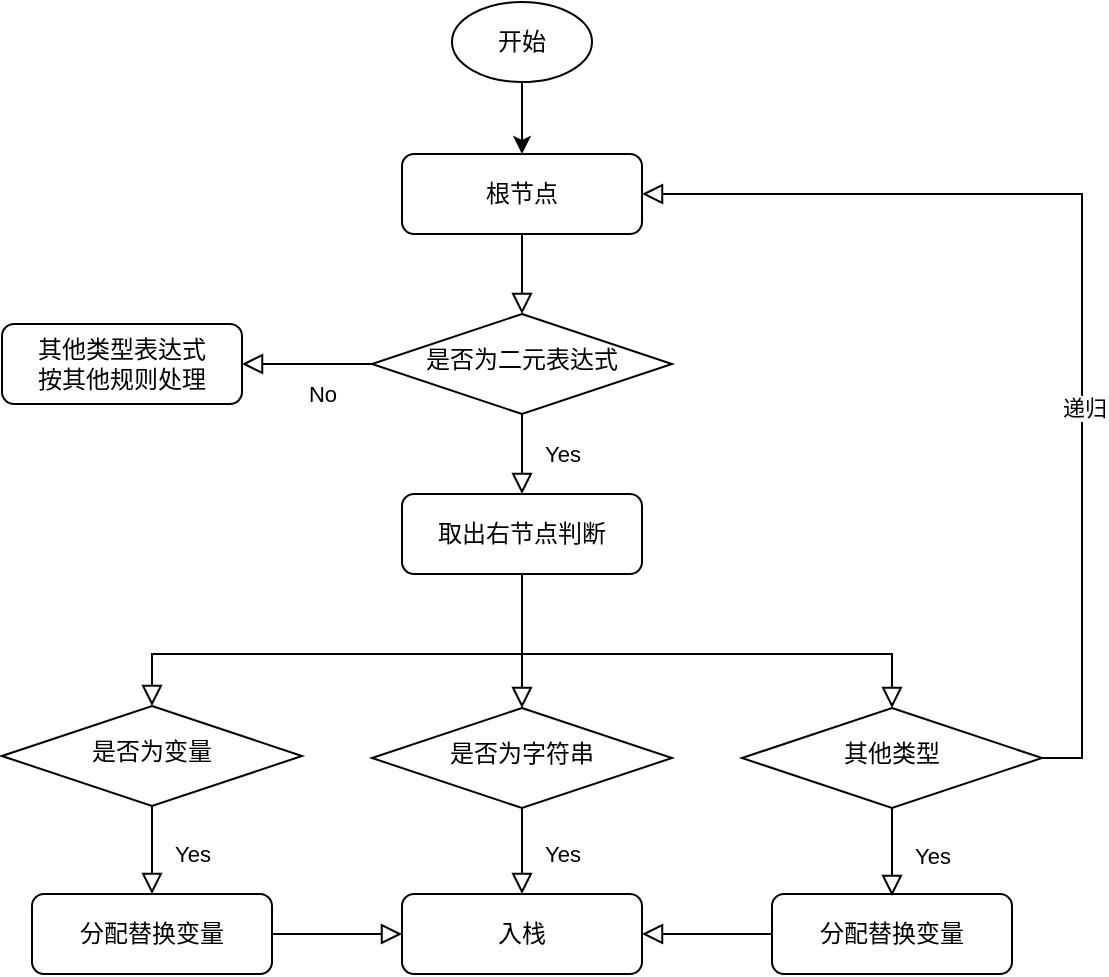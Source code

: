 <mxfile version="20.8.19" type="github">
  <diagram id="C5RBs43oDa-KdzZeNtuy" name="Page-1">
    <mxGraphModel dx="1426" dy="569" grid="0" gridSize="10" guides="1" tooltips="1" connect="1" arrows="1" fold="1" page="0" pageScale="1" pageWidth="827" pageHeight="1169" math="0" shadow="0">
      <root>
        <mxCell id="WIyWlLk6GJQsqaUBKTNV-0" />
        <mxCell id="WIyWlLk6GJQsqaUBKTNV-1" parent="WIyWlLk6GJQsqaUBKTNV-0" />
        <mxCell id="WIyWlLk6GJQsqaUBKTNV-2" value="" style="rounded=0;html=1;jettySize=auto;orthogonalLoop=1;fontSize=11;endArrow=block;endFill=0;endSize=8;strokeWidth=1;shadow=0;labelBackgroundColor=none;edgeStyle=orthogonalEdgeStyle;" parent="WIyWlLk6GJQsqaUBKTNV-1" source="WIyWlLk6GJQsqaUBKTNV-3" target="WIyWlLk6GJQsqaUBKTNV-6" edge="1">
          <mxGeometry relative="1" as="geometry" />
        </mxCell>
        <mxCell id="WIyWlLk6GJQsqaUBKTNV-3" value="根节点" style="rounded=1;whiteSpace=wrap;html=1;fontSize=12;glass=0;strokeWidth=1;shadow=0;" parent="WIyWlLk6GJQsqaUBKTNV-1" vertex="1">
          <mxGeometry x="160" y="80" width="120" height="40" as="geometry" />
        </mxCell>
        <mxCell id="WIyWlLk6GJQsqaUBKTNV-4" value="Yes" style="rounded=0;html=1;jettySize=auto;orthogonalLoop=1;fontSize=11;endArrow=block;endFill=0;endSize=8;strokeWidth=1;shadow=0;labelBackgroundColor=none;edgeStyle=orthogonalEdgeStyle;entryX=0.5;entryY=0;entryDx=0;entryDy=0;" parent="WIyWlLk6GJQsqaUBKTNV-1" source="WIyWlLk6GJQsqaUBKTNV-6" target="-9DA7tnA96lOKpD_mqIi-1" edge="1">
          <mxGeometry y="20" relative="1" as="geometry">
            <mxPoint as="offset" />
            <mxPoint x="220" y="290" as="targetPoint" />
          </mxGeometry>
        </mxCell>
        <mxCell id="WIyWlLk6GJQsqaUBKTNV-6" value="是否为二元表达式" style="rhombus;whiteSpace=wrap;html=1;shadow=0;fontFamily=Helvetica;fontSize=12;align=center;strokeWidth=1;spacing=6;spacingTop=-4;" parent="WIyWlLk6GJQsqaUBKTNV-1" vertex="1">
          <mxGeometry x="145" y="160" width="150" height="50" as="geometry" />
        </mxCell>
        <mxCell id="WIyWlLk6GJQsqaUBKTNV-8" value="Yes" style="rounded=0;html=1;jettySize=auto;orthogonalLoop=1;fontSize=11;endArrow=block;endFill=0;endSize=8;strokeWidth=1;shadow=0;labelBackgroundColor=none;edgeStyle=orthogonalEdgeStyle;exitX=0.5;exitY=1;exitDx=0;exitDy=0;" parent="WIyWlLk6GJQsqaUBKTNV-1" source="-9DA7tnA96lOKpD_mqIi-2" target="WIyWlLk6GJQsqaUBKTNV-11" edge="1">
          <mxGeometry x="0.07" y="20" relative="1" as="geometry">
            <mxPoint as="offset" />
            <mxPoint x="630" y="150" as="sourcePoint" />
          </mxGeometry>
        </mxCell>
        <mxCell id="WIyWlLk6GJQsqaUBKTNV-9" value="" style="edgeStyle=orthogonalEdgeStyle;rounded=0;html=1;jettySize=auto;orthogonalLoop=1;fontSize=11;endArrow=block;endFill=0;endSize=8;strokeWidth=1;shadow=0;labelBackgroundColor=none;entryX=0.5;entryY=0;entryDx=0;entryDy=0;exitX=0.5;exitY=1;exitDx=0;exitDy=0;" parent="WIyWlLk6GJQsqaUBKTNV-1" source="-9DA7tnA96lOKpD_mqIi-1" target="-9DA7tnA96lOKpD_mqIi-2" edge="1">
          <mxGeometry y="10" relative="1" as="geometry">
            <mxPoint as="offset" />
            <mxPoint x="270" y="310" as="sourcePoint" />
            <mxPoint x="350" y="290" as="targetPoint" />
          </mxGeometry>
        </mxCell>
        <mxCell id="WIyWlLk6GJQsqaUBKTNV-11" value="入栈" style="rounded=1;whiteSpace=wrap;html=1;fontSize=12;glass=0;strokeWidth=1;shadow=0;" parent="WIyWlLk6GJQsqaUBKTNV-1" vertex="1">
          <mxGeometry x="160" y="450" width="120" height="40" as="geometry" />
        </mxCell>
        <mxCell id="-9DA7tnA96lOKpD_mqIi-15" style="edgeStyle=orthogonalEdgeStyle;rounded=0;orthogonalLoop=1;jettySize=auto;html=1;exitX=0.5;exitY=1;exitDx=0;exitDy=0;entryX=0.5;entryY=0;entryDx=0;entryDy=0;" edge="1" parent="WIyWlLk6GJQsqaUBKTNV-1" source="-9DA7tnA96lOKpD_mqIi-0" target="WIyWlLk6GJQsqaUBKTNV-3">
          <mxGeometry relative="1" as="geometry" />
        </mxCell>
        <mxCell id="-9DA7tnA96lOKpD_mqIi-0" value="开始" style="ellipse;whiteSpace=wrap;html=1;" vertex="1" parent="WIyWlLk6GJQsqaUBKTNV-1">
          <mxGeometry x="185" y="4" width="70" height="40" as="geometry" />
        </mxCell>
        <mxCell id="-9DA7tnA96lOKpD_mqIi-1" value="取出右节点判断" style="rounded=1;whiteSpace=wrap;html=1;fontSize=12;glass=0;strokeWidth=1;shadow=0;" vertex="1" parent="WIyWlLk6GJQsqaUBKTNV-1">
          <mxGeometry x="160" y="250" width="120" height="40" as="geometry" />
        </mxCell>
        <mxCell id="-9DA7tnA96lOKpD_mqIi-2" value="是否为字符串" style="rhombus;whiteSpace=wrap;html=1;shadow=0;fontFamily=Helvetica;fontSize=12;align=center;strokeWidth=1;spacing=6;spacingTop=-4;" vertex="1" parent="WIyWlLk6GJQsqaUBKTNV-1">
          <mxGeometry x="145" y="357" width="150" height="50" as="geometry" />
        </mxCell>
        <mxCell id="-9DA7tnA96lOKpD_mqIi-3" value="是否为变量" style="rhombus;whiteSpace=wrap;html=1;shadow=0;fontFamily=Helvetica;fontSize=12;align=center;strokeWidth=1;spacing=6;spacingTop=-4;" vertex="1" parent="WIyWlLk6GJQsqaUBKTNV-1">
          <mxGeometry x="-40" y="356" width="150" height="50" as="geometry" />
        </mxCell>
        <mxCell id="-9DA7tnA96lOKpD_mqIi-4" value="其他类型" style="rhombus;whiteSpace=wrap;html=1;shadow=0;fontFamily=Helvetica;fontSize=12;align=center;strokeWidth=1;spacing=6;spacingTop=-4;" vertex="1" parent="WIyWlLk6GJQsqaUBKTNV-1">
          <mxGeometry x="330" y="357" width="150" height="50" as="geometry" />
        </mxCell>
        <mxCell id="-9DA7tnA96lOKpD_mqIi-5" value="" style="edgeStyle=orthogonalEdgeStyle;rounded=0;html=1;jettySize=auto;orthogonalLoop=1;fontSize=11;endArrow=block;endFill=0;endSize=8;strokeWidth=1;shadow=0;labelBackgroundColor=none;entryX=0.5;entryY=0;entryDx=0;entryDy=0;exitX=0.5;exitY=1;exitDx=0;exitDy=0;" edge="1" parent="WIyWlLk6GJQsqaUBKTNV-1" source="-9DA7tnA96lOKpD_mqIi-1" target="-9DA7tnA96lOKpD_mqIi-3">
          <mxGeometry y="10" relative="1" as="geometry">
            <mxPoint as="offset" />
            <mxPoint x="230" y="320" as="sourcePoint" />
            <mxPoint x="230" y="367" as="targetPoint" />
            <Array as="points">
              <mxPoint x="220" y="330" />
              <mxPoint x="35" y="330" />
            </Array>
          </mxGeometry>
        </mxCell>
        <mxCell id="-9DA7tnA96lOKpD_mqIi-6" value="" style="edgeStyle=orthogonalEdgeStyle;rounded=0;html=1;jettySize=auto;orthogonalLoop=1;fontSize=11;endArrow=block;endFill=0;endSize=8;strokeWidth=1;shadow=0;labelBackgroundColor=none;entryX=0.5;entryY=0;entryDx=0;entryDy=0;exitX=0.5;exitY=1;exitDx=0;exitDy=0;" edge="1" parent="WIyWlLk6GJQsqaUBKTNV-1" target="-9DA7tnA96lOKpD_mqIi-4">
          <mxGeometry y="10" relative="1" as="geometry">
            <mxPoint as="offset" />
            <mxPoint x="220" y="310" as="sourcePoint" />
            <mxPoint x="405" y="350" as="targetPoint" />
            <Array as="points">
              <mxPoint x="220" y="330" />
              <mxPoint x="405" y="330" />
            </Array>
          </mxGeometry>
        </mxCell>
        <mxCell id="-9DA7tnA96lOKpD_mqIi-7" value="Yes" style="rounded=0;html=1;jettySize=auto;orthogonalLoop=1;fontSize=11;endArrow=block;endFill=0;endSize=8;strokeWidth=1;shadow=0;labelBackgroundColor=none;edgeStyle=orthogonalEdgeStyle;entryX=0.5;entryY=0;entryDx=0;entryDy=0;exitX=0.5;exitY=1;exitDx=0;exitDy=0;" edge="1" parent="WIyWlLk6GJQsqaUBKTNV-1" source="-9DA7tnA96lOKpD_mqIi-3" target="-9DA7tnA96lOKpD_mqIi-8">
          <mxGeometry x="0.07" y="20" relative="1" as="geometry">
            <mxPoint as="offset" />
            <mxPoint x="35" y="410" as="sourcePoint" />
            <mxPoint x="35" y="442" as="targetPoint" />
          </mxGeometry>
        </mxCell>
        <mxCell id="-9DA7tnA96lOKpD_mqIi-8" value="分配替换变量" style="rounded=1;whiteSpace=wrap;html=1;fontSize=12;glass=0;strokeWidth=1;shadow=0;" vertex="1" parent="WIyWlLk6GJQsqaUBKTNV-1">
          <mxGeometry x="-25" y="450" width="120" height="40" as="geometry" />
        </mxCell>
        <mxCell id="-9DA7tnA96lOKpD_mqIi-11" value="" style="rounded=0;html=1;jettySize=auto;orthogonalLoop=1;fontSize=11;endArrow=block;endFill=0;endSize=8;strokeWidth=1;shadow=0;labelBackgroundColor=none;edgeStyle=orthogonalEdgeStyle;exitX=1;exitY=0.5;exitDx=0;exitDy=0;entryX=0;entryY=0.5;entryDx=0;entryDy=0;" edge="1" parent="WIyWlLk6GJQsqaUBKTNV-1" source="-9DA7tnA96lOKpD_mqIi-8" target="WIyWlLk6GJQsqaUBKTNV-11">
          <mxGeometry x="0.077" y="20" relative="1" as="geometry">
            <mxPoint as="offset" />
            <mxPoint x="45" y="409" as="sourcePoint" />
            <mxPoint x="45" y="460" as="targetPoint" />
          </mxGeometry>
        </mxCell>
        <mxCell id="-9DA7tnA96lOKpD_mqIi-12" value="分配替换变量" style="rounded=1;whiteSpace=wrap;html=1;fontSize=12;glass=0;strokeWidth=1;shadow=0;" vertex="1" parent="WIyWlLk6GJQsqaUBKTNV-1">
          <mxGeometry x="345" y="450" width="120" height="40" as="geometry" />
        </mxCell>
        <mxCell id="-9DA7tnA96lOKpD_mqIi-13" value="Yes" style="rounded=0;html=1;jettySize=auto;orthogonalLoop=1;fontSize=11;endArrow=block;endFill=0;endSize=8;strokeWidth=1;shadow=0;labelBackgroundColor=none;edgeStyle=orthogonalEdgeStyle;exitX=0.5;exitY=1;exitDx=0;exitDy=0;entryX=0.5;entryY=0;entryDx=0;entryDy=0;" edge="1" parent="WIyWlLk6GJQsqaUBKTNV-1" source="-9DA7tnA96lOKpD_mqIi-4">
          <mxGeometry x="0.07" y="20" relative="1" as="geometry">
            <mxPoint as="offset" />
            <mxPoint x="405" y="400" as="sourcePoint" />
            <mxPoint x="405" y="451" as="targetPoint" />
          </mxGeometry>
        </mxCell>
        <mxCell id="-9DA7tnA96lOKpD_mqIi-14" value="" style="rounded=0;html=1;jettySize=auto;orthogonalLoop=1;fontSize=11;endArrow=block;endFill=0;endSize=8;strokeWidth=1;shadow=0;labelBackgroundColor=none;edgeStyle=orthogonalEdgeStyle;exitX=1;exitY=0.5;exitDx=0;exitDy=0;entryX=0;entryY=0.5;entryDx=0;entryDy=0;" edge="1" parent="WIyWlLk6GJQsqaUBKTNV-1">
          <mxGeometry x="0.077" y="20" relative="1" as="geometry">
            <mxPoint as="offset" />
            <mxPoint x="345" y="470" as="sourcePoint" />
            <mxPoint x="280" y="470" as="targetPoint" />
            <Array as="points">
              <mxPoint x="290" y="470" />
              <mxPoint x="290" y="470" />
            </Array>
          </mxGeometry>
        </mxCell>
        <mxCell id="-9DA7tnA96lOKpD_mqIi-16" value="" style="edgeStyle=orthogonalEdgeStyle;rounded=0;html=1;jettySize=auto;orthogonalLoop=1;fontSize=11;endArrow=block;endFill=0;endSize=8;strokeWidth=1;shadow=0;labelBackgroundColor=none;entryX=1;entryY=0.5;entryDx=0;entryDy=0;exitX=1;exitY=0.5;exitDx=0;exitDy=0;" edge="1" parent="WIyWlLk6GJQsqaUBKTNV-1" source="-9DA7tnA96lOKpD_mqIi-4" target="WIyWlLk6GJQsqaUBKTNV-3">
          <mxGeometry y="10" relative="1" as="geometry">
            <mxPoint as="offset" />
            <mxPoint x="520" y="320" as="sourcePoint" />
            <mxPoint x="705" y="367" as="targetPoint" />
            <Array as="points">
              <mxPoint x="500" y="382" />
              <mxPoint x="500" y="100" />
            </Array>
          </mxGeometry>
        </mxCell>
        <mxCell id="-9DA7tnA96lOKpD_mqIi-17" value="递归" style="edgeLabel;html=1;align=center;verticalAlign=middle;resizable=0;points=[];" vertex="1" connectable="0" parent="-9DA7tnA96lOKpD_mqIi-16">
          <mxGeometry x="-0.251" y="-1" relative="1" as="geometry">
            <mxPoint as="offset" />
          </mxGeometry>
        </mxCell>
        <mxCell id="-9DA7tnA96lOKpD_mqIi-19" value="No" style="rounded=0;html=1;jettySize=auto;orthogonalLoop=1;fontSize=11;endArrow=block;endFill=0;endSize=8;strokeWidth=1;shadow=0;labelBackgroundColor=none;edgeStyle=orthogonalEdgeStyle;exitX=0;exitY=0.5;exitDx=0;exitDy=0;" edge="1" parent="WIyWlLk6GJQsqaUBKTNV-1" source="WIyWlLk6GJQsqaUBKTNV-6">
          <mxGeometry x="-0.231" y="15" relative="1" as="geometry">
            <mxPoint as="offset" />
            <mxPoint x="100" y="180" as="sourcePoint" />
            <mxPoint x="80" y="185" as="targetPoint" />
          </mxGeometry>
        </mxCell>
        <mxCell id="-9DA7tnA96lOKpD_mqIi-20" value="其他类型表达式&lt;br&gt;按其他规则处理" style="rounded=1;whiteSpace=wrap;html=1;fontSize=12;glass=0;strokeWidth=1;shadow=0;" vertex="1" parent="WIyWlLk6GJQsqaUBKTNV-1">
          <mxGeometry x="-40" y="165" width="120" height="40" as="geometry" />
        </mxCell>
      </root>
    </mxGraphModel>
  </diagram>
</mxfile>
